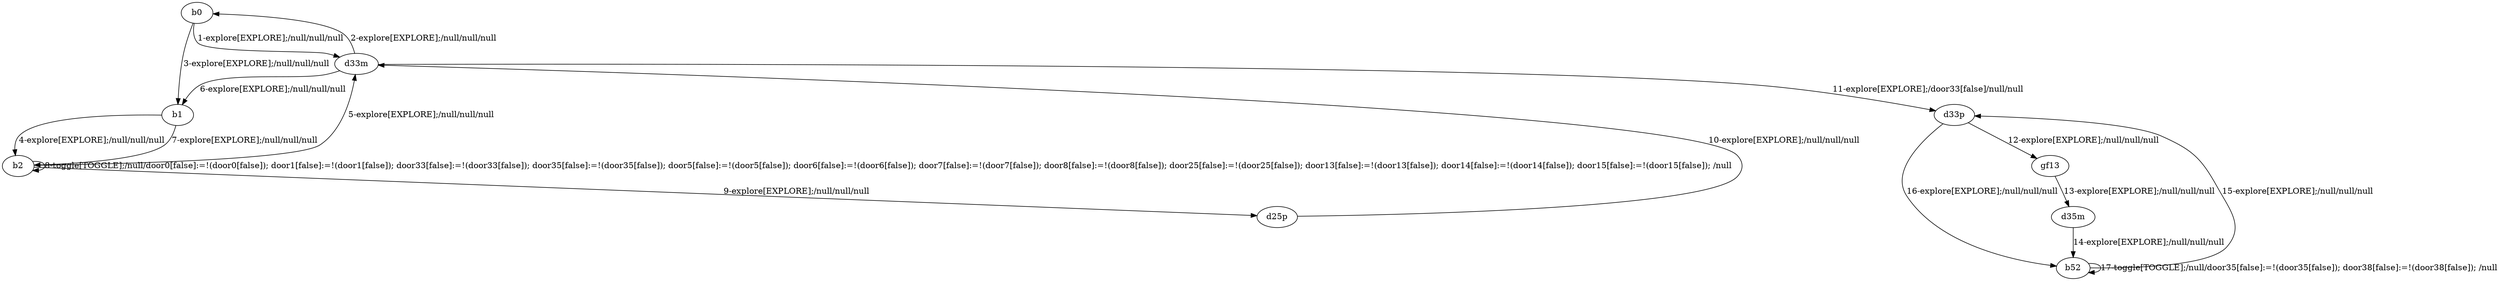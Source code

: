 # Total number of goals covered by this test: 1
# b52 --> b52

digraph g {
"b0" -> "d33m" [label = "1-explore[EXPLORE];/null/null/null"];
"d33m" -> "b0" [label = "2-explore[EXPLORE];/null/null/null"];
"b0" -> "b1" [label = "3-explore[EXPLORE];/null/null/null"];
"b1" -> "b2" [label = "4-explore[EXPLORE];/null/null/null"];
"b2" -> "d33m" [label = "5-explore[EXPLORE];/null/null/null"];
"d33m" -> "b1" [label = "6-explore[EXPLORE];/null/null/null"];
"b1" -> "b2" [label = "7-explore[EXPLORE];/null/null/null"];
"b2" -> "b2" [label = "8-toggle[TOGGLE];/null/door0[false]:=!(door0[false]); door1[false]:=!(door1[false]); door33[false]:=!(door33[false]); door35[false]:=!(door35[false]); door5[false]:=!(door5[false]); door6[false]:=!(door6[false]); door7[false]:=!(door7[false]); door8[false]:=!(door8[false]); door25[false]:=!(door25[false]); door13[false]:=!(door13[false]); door14[false]:=!(door14[false]); door15[false]:=!(door15[false]); /null"];
"b2" -> "d25p" [label = "9-explore[EXPLORE];/null/null/null"];
"d25p" -> "d33m" [label = "10-explore[EXPLORE];/null/null/null"];
"d33m" -> "d33p" [label = "11-explore[EXPLORE];/door33[false]/null/null"];
"d33p" -> "gf13" [label = "12-explore[EXPLORE];/null/null/null"];
"gf13" -> "d35m" [label = "13-explore[EXPLORE];/null/null/null"];
"d35m" -> "b52" [label = "14-explore[EXPLORE];/null/null/null"];
"b52" -> "d33p" [label = "15-explore[EXPLORE];/null/null/null"];
"d33p" -> "b52" [label = "16-explore[EXPLORE];/null/null/null"];
"b52" -> "b52" [label = "17-toggle[TOGGLE];/null/door35[false]:=!(door35[false]); door38[false]:=!(door38[false]); /null"];
}